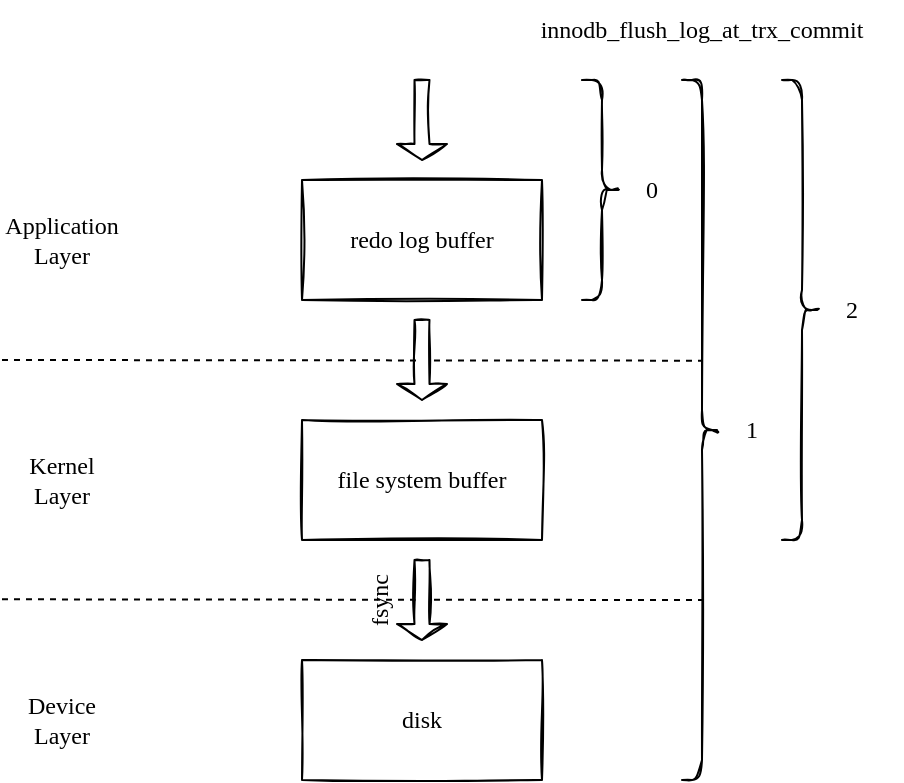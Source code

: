 <mxfile version="18.0.3" type="device"><diagram id="YU_Fd9V7e0Shn8Wnj1i2" name="第 1 页"><mxGraphModel dx="981" dy="520" grid="1" gridSize="10" guides="1" tooltips="1" connect="1" arrows="1" fold="1" page="1" pageScale="1" pageWidth="827" pageHeight="1169" math="0" shadow="0"><root><mxCell id="0"/><mxCell id="1" parent="0"/><mxCell id="yCtGSc2jel_JPFYy9y4U-1" value="&lt;font face=&quot;Comic Sans MS&quot;&gt;redo log buffer&lt;/font&gt;" style="rounded=0;whiteSpace=wrap;html=1;sketch=1;" vertex="1" parent="1"><mxGeometry x="350" y="330" width="120" height="60" as="geometry"/></mxCell><mxCell id="yCtGSc2jel_JPFYy9y4U-3" value="&lt;font face=&quot;Comic Sans MS&quot;&gt;file system buffer&lt;/font&gt;" style="rounded=0;whiteSpace=wrap;html=1;sketch=1;" vertex="1" parent="1"><mxGeometry x="350" y="450" width="120" height="60" as="geometry"/></mxCell><mxCell id="yCtGSc2jel_JPFYy9y4U-4" value="&lt;font face=&quot;Comic Sans MS&quot;&gt;disk&lt;/font&gt;" style="rounded=0;whiteSpace=wrap;html=1;sketch=1;" vertex="1" parent="1"><mxGeometry x="350" y="570" width="120" height="60" as="geometry"/></mxCell><mxCell id="yCtGSc2jel_JPFYy9y4U-8" value="Application Layer" style="text;html=1;strokeColor=none;fillColor=none;align=center;verticalAlign=middle;whiteSpace=wrap;rounded=0;sketch=1;fontFamily=Comic Sans MS;" vertex="1" parent="1"><mxGeometry x="200" y="345" width="60" height="30" as="geometry"/></mxCell><mxCell id="yCtGSc2jel_JPFYy9y4U-9" value="Kernel&lt;br&gt;Layer" style="text;html=1;strokeColor=none;fillColor=none;align=center;verticalAlign=middle;whiteSpace=wrap;rounded=0;sketch=1;fontFamily=Comic Sans MS;" vertex="1" parent="1"><mxGeometry x="200" y="465" width="60" height="30" as="geometry"/></mxCell><mxCell id="yCtGSc2jel_JPFYy9y4U-10" value="" style="shape=singleArrow;direction=south;whiteSpace=wrap;html=1;sketch=1;fontFamily=Comic Sans MS;" vertex="1" parent="1"><mxGeometry x="397.5" y="280" width="25" height="40" as="geometry"/></mxCell><mxCell id="yCtGSc2jel_JPFYy9y4U-15" value="" style="endArrow=none;dashed=1;html=1;rounded=0;fontFamily=Comic Sans MS;" edge="1" parent="1"><mxGeometry width="50" height="50" relative="1" as="geometry"><mxPoint x="200" y="539.66" as="sourcePoint"/><mxPoint x="550" y="540" as="targetPoint"/></mxGeometry></mxCell><mxCell id="yCtGSc2jel_JPFYy9y4U-16" value="Device&lt;br&gt;Layer" style="text;html=1;strokeColor=none;fillColor=none;align=center;verticalAlign=middle;whiteSpace=wrap;rounded=0;sketch=1;fontFamily=Comic Sans MS;" vertex="1" parent="1"><mxGeometry x="200" y="585" width="60" height="30" as="geometry"/></mxCell><mxCell id="yCtGSc2jel_JPFYy9y4U-14" value="" style="shape=singleArrow;direction=south;whiteSpace=wrap;html=1;sketch=1;fontFamily=Comic Sans MS;" vertex="1" parent="1"><mxGeometry x="397.5" y="520" width="25" height="40" as="geometry"/></mxCell><mxCell id="yCtGSc2jel_JPFYy9y4U-17" value="" style="endArrow=none;dashed=1;html=1;rounded=0;fontFamily=Comic Sans MS;" edge="1" parent="1"><mxGeometry width="50" height="50" relative="1" as="geometry"><mxPoint x="200" y="420.0" as="sourcePoint"/><mxPoint x="550" y="420.34" as="targetPoint"/></mxGeometry></mxCell><mxCell id="yCtGSc2jel_JPFYy9y4U-18" value="" style="shape=singleArrow;direction=south;whiteSpace=wrap;html=1;sketch=1;fontFamily=Comic Sans MS;" vertex="1" parent="1"><mxGeometry x="397.5" y="400" width="25" height="40" as="geometry"/></mxCell><mxCell id="yCtGSc2jel_JPFYy9y4U-19" value="fsync" style="text;html=1;strokeColor=none;fillColor=none;align=center;verticalAlign=middle;whiteSpace=wrap;rounded=0;sketch=1;fontFamily=Comic Sans MS;horizontal=0;" vertex="1" parent="1"><mxGeometry x="364" y="530" width="50" height="20" as="geometry"/></mxCell><mxCell id="yCtGSc2jel_JPFYy9y4U-21" value="" style="shape=curlyBracket;whiteSpace=wrap;html=1;rounded=1;flipH=1;sketch=1;fontFamily=Comic Sans MS;" vertex="1" parent="1"><mxGeometry x="490" y="280" width="20" height="110" as="geometry"/></mxCell><mxCell id="yCtGSc2jel_JPFYy9y4U-22" value="" style="shape=curlyBracket;whiteSpace=wrap;html=1;rounded=1;flipH=1;sketch=1;fontFamily=Comic Sans MS;" vertex="1" parent="1"><mxGeometry x="540" y="280" width="20" height="350" as="geometry"/></mxCell><mxCell id="yCtGSc2jel_JPFYy9y4U-23" value="" style="shape=curlyBracket;whiteSpace=wrap;html=1;rounded=1;flipH=1;sketch=1;fontFamily=Comic Sans MS;" vertex="1" parent="1"><mxGeometry x="590" y="280" width="20" height="230" as="geometry"/></mxCell><mxCell id="yCtGSc2jel_JPFYy9y4U-24" value="0" style="text;html=1;strokeColor=none;fillColor=none;align=center;verticalAlign=middle;whiteSpace=wrap;rounded=0;sketch=1;fontFamily=Comic Sans MS;" vertex="1" parent="1"><mxGeometry x="510" y="325" width="30" height="20" as="geometry"/></mxCell><mxCell id="yCtGSc2jel_JPFYy9y4U-26" value="1" style="text;html=1;strokeColor=none;fillColor=none;align=center;verticalAlign=middle;whiteSpace=wrap;rounded=0;sketch=1;fontFamily=Comic Sans MS;" vertex="1" parent="1"><mxGeometry x="560" y="445" width="30" height="20" as="geometry"/></mxCell><mxCell id="yCtGSc2jel_JPFYy9y4U-27" value="2" style="text;html=1;strokeColor=none;fillColor=none;align=center;verticalAlign=middle;whiteSpace=wrap;rounded=0;sketch=1;fontFamily=Comic Sans MS;" vertex="1" parent="1"><mxGeometry x="610" y="385" width="30" height="20" as="geometry"/></mxCell><mxCell id="yCtGSc2jel_JPFYy9y4U-28" value="innodb_flush_log_at_trx_commit" style="text;html=1;strokeColor=none;fillColor=none;align=center;verticalAlign=middle;whiteSpace=wrap;rounded=0;sketch=1;fontFamily=Comic Sans MS;" vertex="1" parent="1"><mxGeometry x="450" y="240" width="200" height="30" as="geometry"/></mxCell></root></mxGraphModel></diagram></mxfile>
